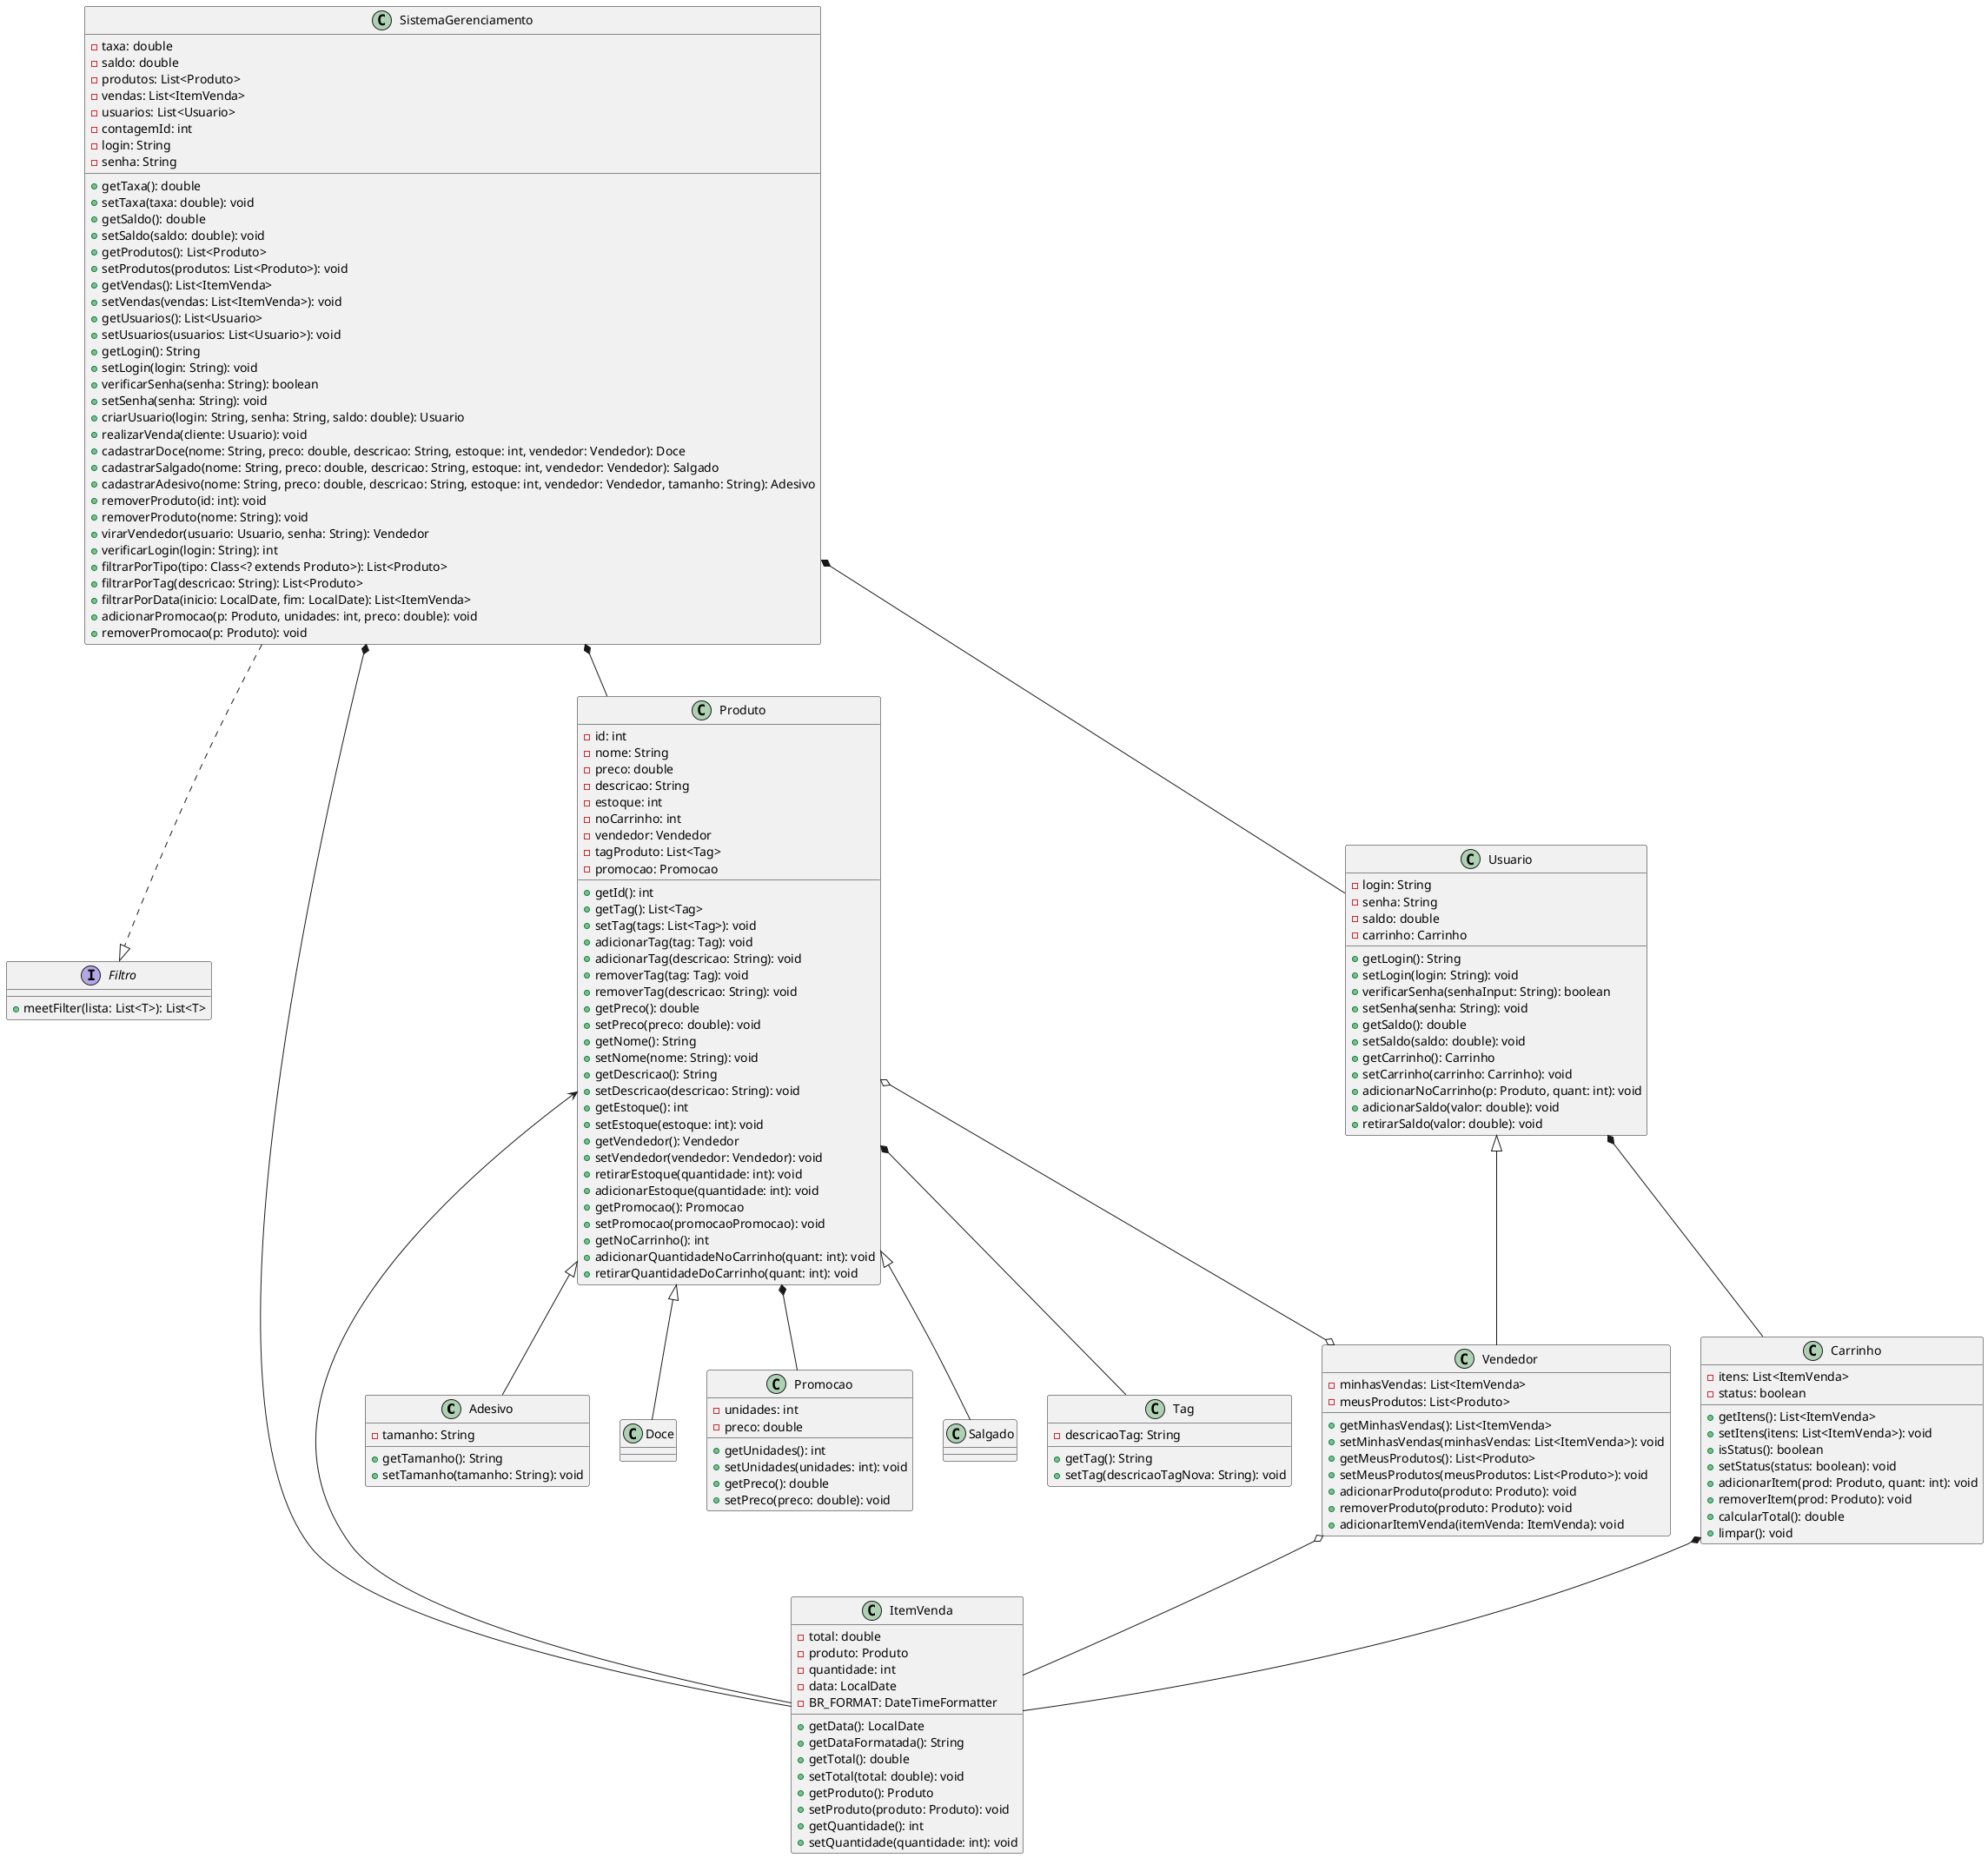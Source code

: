 @startuml
' ==== CLASSES ====
Class Adesivo {
- tamanho: String

+ getTamanho(): String
+ setTamanho(tamanho: String): void
}

Class Carrinho {
- itens: List<ItemVenda>
- status: boolean

+ getItens(): List<ItemVenda>
+ setItens(itens: List<ItemVenda>): void
+ isStatus(): boolean
+ setStatus(status: boolean): void
+ adicionarItem(prod: Produto, quant: int): void
+ removerItem(prod: Produto): void
+ calcularTotal(): double
+ limpar(): void
}

Class Doce {
}

Interface Filtro {
+ meetFilter(lista: List<T>): List<T>
}

Class ItemVenda {
- total: double
- produto: Produto
- quantidade: int
- data: LocalDate
- BR_FORMAT: DateTimeFormatter

+ getData(): LocalDate
+ getDataFormatada(): String
+ getTotal(): double
+ setTotal(total: double): void
+ getProduto(): Produto
+ setProduto(produto: Produto): void
+ getQuantidade(): int
+ setQuantidade(quantidade: int): void
}

Class Produto {
- id: int
- nome: String
- preco: double
- descricao: String
- estoque: int
- noCarrinho: int
- vendedor: Vendedor
- tagProduto: List<Tag>
- promocao: Promocao

+ getId(): int
+ getTag(): List<Tag>
+ setTag(tags: List<Tag>): void
+ adicionarTag(tag: Tag): void
+ adicionarTag(descricao: String): void
+ removerTag(tag: Tag): void
+ removerTag(descricao: String): void
+ getPreco(): double
+ setPreco(preco: double): void
+ getNome(): String
+ setNome(nome: String): void
+ getDescricao(): String
+ setDescricao(descricao: String): void
+ getEstoque(): int
+ setEstoque(estoque: int): void
+ getVendedor(): Vendedor
+ setVendedor(vendedor: Vendedor): void
+ retirarEstoque(quantidade: int): void
+ adicionarEstoque(quantidade: int): void
+ getPromocao(): Promocao
+ setPromocao(promocaoPromocao): void
+ getNoCarrinho(): int
+ adicionarQuantidadeNoCarrinho(quant: int): void
+ retirarQuantidadeDoCarrinho(quant: int): void
}

Class Promocao {
- unidades: int
- preco: double

+ getUnidades(): int
+ setUnidades(unidades: int): void
+ getPreco(): double
+ setPreco(preco: double): void
}

Class Salgado {
}

Class SistemaGerenciamento {
- taxa: double
- saldo: double
- produtos: List<Produto>
- vendas: List<ItemVenda>
- usuarios: List<Usuario>
- contagemId: int
- login: String
- senha: String

+ getTaxa(): double
+ setTaxa(taxa: double): void
+ getSaldo(): double
+ setSaldo(saldo: double): void
+ getProdutos(): List<Produto>
+ setProdutos(produtos: List<Produto>): void
+ getVendas(): List<ItemVenda>
+ setVendas(vendas: List<ItemVenda>): void
+ getUsuarios(): List<Usuario>
+ setUsuarios(usuarios: List<Usuario>): void
+ getLogin(): String
+ setLogin(login: String): void
+ verificarSenha(senha: String): boolean
+ setSenha(senha: String): void
+ criarUsuario(login: String, senha: String, saldo: double): Usuario
+ realizarVenda(cliente: Usuario): void
+ cadastrarDoce(nome: String, preco: double, descricao: String, estoque: int, vendedor: Vendedor): Doce
+ cadastrarSalgado(nome: String, preco: double, descricao: String, estoque: int, vendedor: Vendedor): Salgado
+ cadastrarAdesivo(nome: String, preco: double, descricao: String, estoque: int, vendedor: Vendedor, tamanho: String): Adesivo
+ removerProduto(id: int): void
+ removerProduto(nome: String): void
+ virarVendedor(usuario: Usuario, senha: String): Vendedor
+ verificarLogin(login: String): int
+ filtrarPorTipo(tipo: Class<? extends Produto>): List<Produto>
+ filtrarPorTag(descricao: String): List<Produto>
+ filtrarPorData(inicio: LocalDate, fim: LocalDate): List<ItemVenda>
+ adicionarPromocao(p: Produto, unidades: int, preco: double): void
+ removerPromocao(p: Produto): void
}

Class Tag {
- descricaoTag: String

+ getTag(): String
+ setTag(descricaoTagNova: String): void
}

Class Usuario {
- login: String
- senha: String
- saldo: double
- carrinho: Carrinho

+ getLogin(): String
+ setLogin(login: String): void
+ verificarSenha(senhaInput: String): boolean
+ setSenha(senha: String): void
+ getSaldo(): double
+ setSaldo(saldo: double): void
+ getCarrinho(): Carrinho
+ setCarrinho(carrinho: Carrinho): void
+ adicionarNoCarrinho(p: Produto, quant: int): void
+ adicionarSaldo(valor: double): void
+ retirarSaldo(valor: double): void
}

Class Vendedor {
- minhasVendas: List<ItemVenda>
- meusProdutos: List<Produto>

+ getMinhasVendas(): List<ItemVenda>
+ setMinhasVendas(minhasVendas: List<ItemVenda>): void
+ getMeusProdutos(): List<Produto>
+ setMeusProdutos(meusProdutos: List<Produto>): void
+ adicionarProduto(produto: Produto): void
+ removerProduto(produto: Produto): void
+ adicionarItemVenda(itemVenda: ItemVenda): void
}

' ==== RELACIONAMENTOS ====
Produto  <|--  Doce
Produto  <|--  Salgado
Produto  <|--  Adesivo

Usuario <|-- Vendedor

Produto *-- Promocao
Produto *--  Tag

Carrinho *-- ItemVenda
Usuario *-- Carrinho


Produto o--o Vendedor
ItemVenda --> Produto
Vendedor o-- ItemVenda

SistemaGerenciamento *-- Produto 
SistemaGerenciamento *-- Usuario 
SistemaGerenciamento *-- ItemVenda

SistemaGerenciamento ..|> Filtro
@enduml
